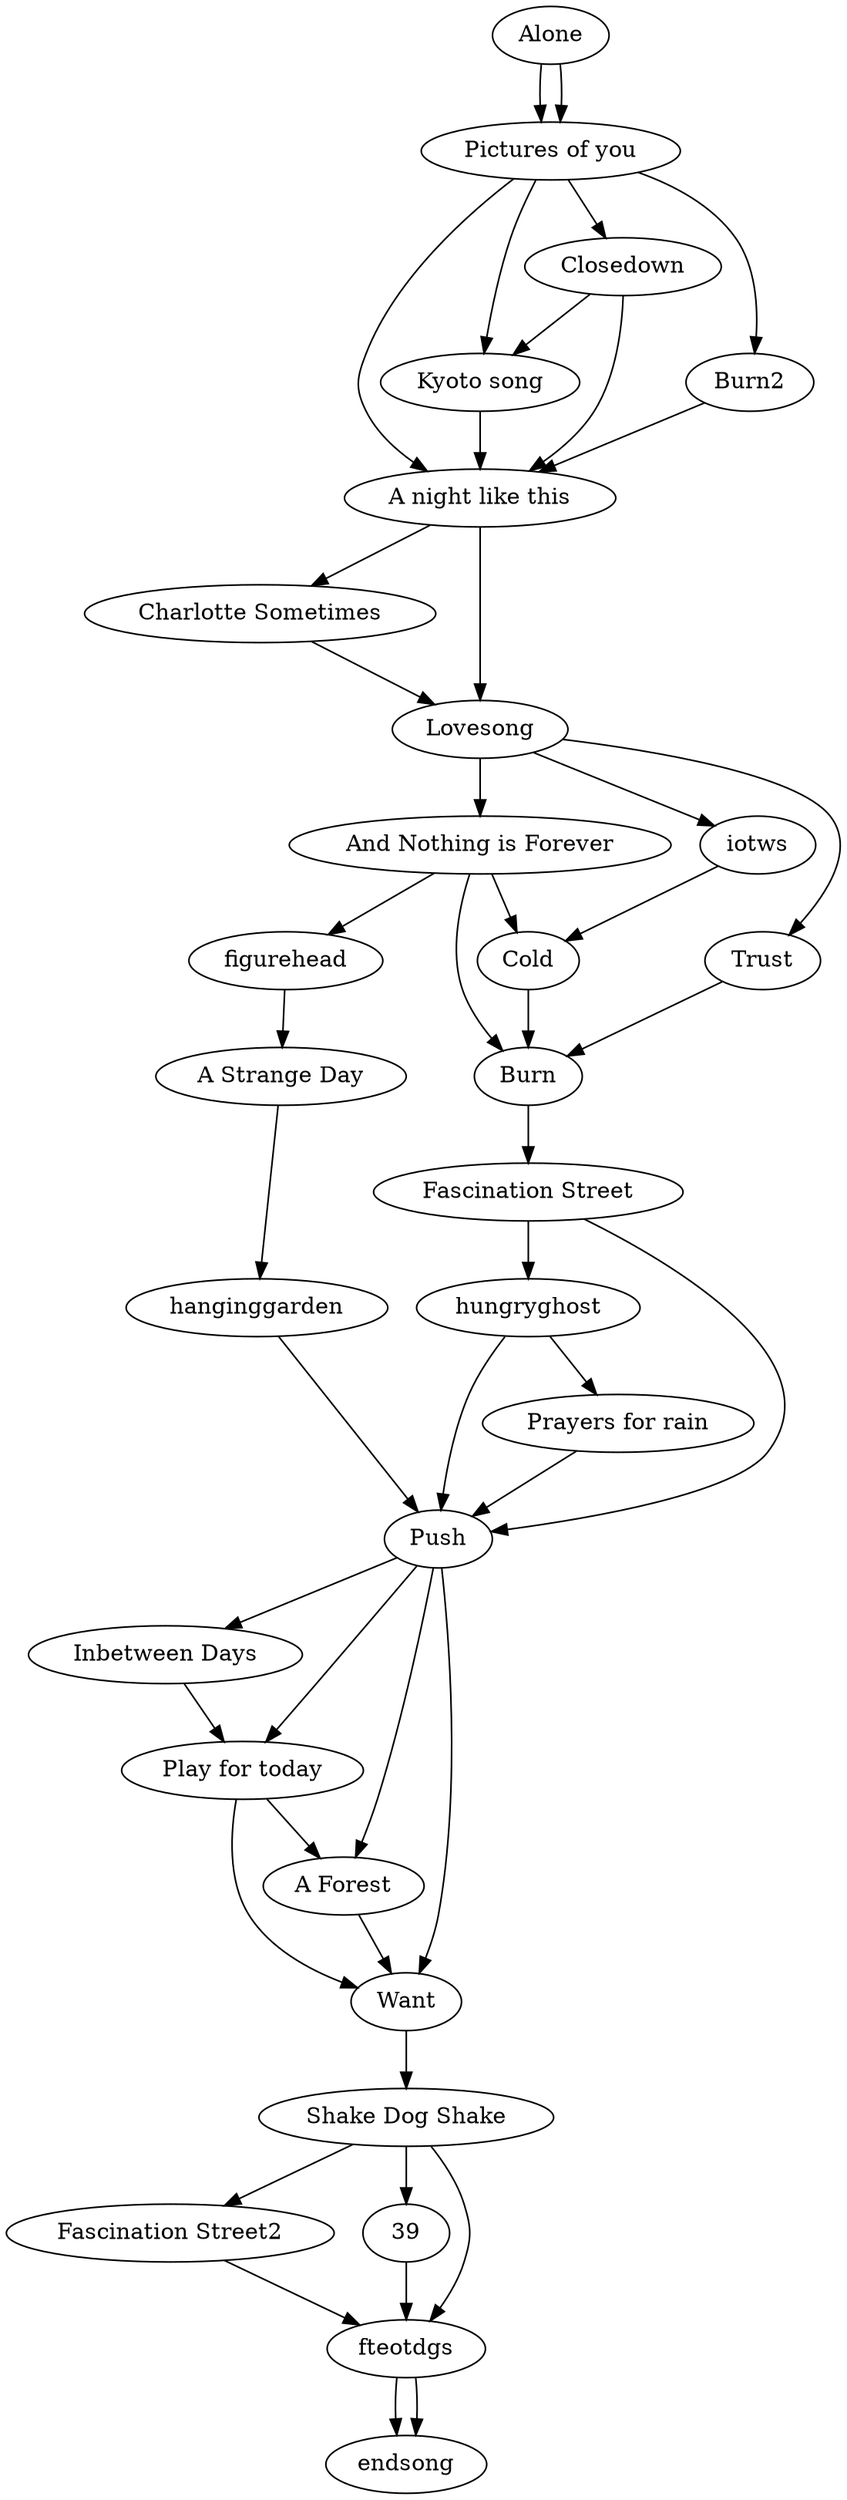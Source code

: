 digraph G {
  // https://graphviz.christine.website
  
  poy [label="Pictures of you"];
  anlt [label="A night like this"];
  kyoto [label="Kyoto song"];
  fs [label="Fascination Street"];
  fs2 [label="Fascination Street2"];
  ibd [label="Inbetween Days"];
  p4t [label="Play for today"];
  sds [label="Shake Dog Shake"]
  n39 [label="39"]
  charlotte [label="Charlotte Sometimes"]
  prayers [label="Prayers for rain"]
  anif [label="And Nothing is Forever"]
  asd [label="A Strange Day"]
  aforest [label="A Forest"]

  // riga
  Alone -> poy;
  poy -> Closedown  [weight=3];
  Closedown -> anlt  [weight=2];
  anlt -> Lovesong  [weight=6];
  Lovesong -> Trust;
  Trust -> Burn;
  Burn -> fs [weight=7];
  fs -> Push  [weight=2];
  Push -> ibd;
  ibd -> p4t;
  p4t -> aforest [weight=2];
  aforest -> Want [weight=3];
  Want -> sds  [weight=3];
  sds -> n39  [weight=3];
  n39 -> fteotdgs  [weight=3];
  fteotdgs -> endsong;
  
  // helsinki
  Alone -> poy;
  poy -> kyoto [weight=3];
  kyoto -> anlt  [weight=4];
  anlt -> charlotte  [weight=2];
  charlotte -> Lovesong  [weight=2];
  Lovesong -> iotws;
  iotws -> Cold;
  Cold -> Burn  [weight=5];
  fs -> hungryghost  [weight=5];
  hungryghost -> Push  [weight=4];
  Push -> Want  [weight=4];
  sds -> fteotdgs  [weight=3];
  fteotdgs -> endsong;
  
  // stockholm
  poy -> anlt;
  Lovesong -> anif  [weight=5];
  anif -> Burn;
  Push -> aforest;
  
  // oslo
  Closedown -> kyoto;
  anif -> Cold  [weight=4];
  
  // gothenburg
  poy -> Burn2;
  Burn2 -> anlt;
  anif -> figurehead;
  figurehead -> asd;
  asd -> hanginggarden;
  hanginggarden -> Push;
  Push -> p4t  [weight=2];
  p4t -> Want;
  sds -> fs2;
  fs2 -> fteotdgs;
  
  // copenhagen
  hungryghost -> prayers;
  prayers -> Push;
  
  // hamburg
}
